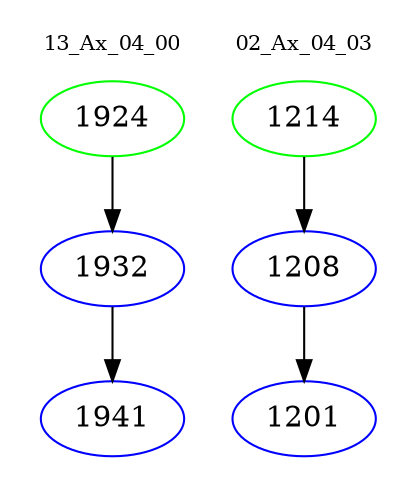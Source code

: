 digraph{
subgraph cluster_0 {
color = white
label = "13_Ax_04_00";
fontsize=10;
T0_1924 [label="1924", color="green"]
T0_1924 -> T0_1932 [color="black"]
T0_1932 [label="1932", color="blue"]
T0_1932 -> T0_1941 [color="black"]
T0_1941 [label="1941", color="blue"]
}
subgraph cluster_1 {
color = white
label = "02_Ax_04_03";
fontsize=10;
T1_1214 [label="1214", color="green"]
T1_1214 -> T1_1208 [color="black"]
T1_1208 [label="1208", color="blue"]
T1_1208 -> T1_1201 [color="black"]
T1_1201 [label="1201", color="blue"]
}
}
